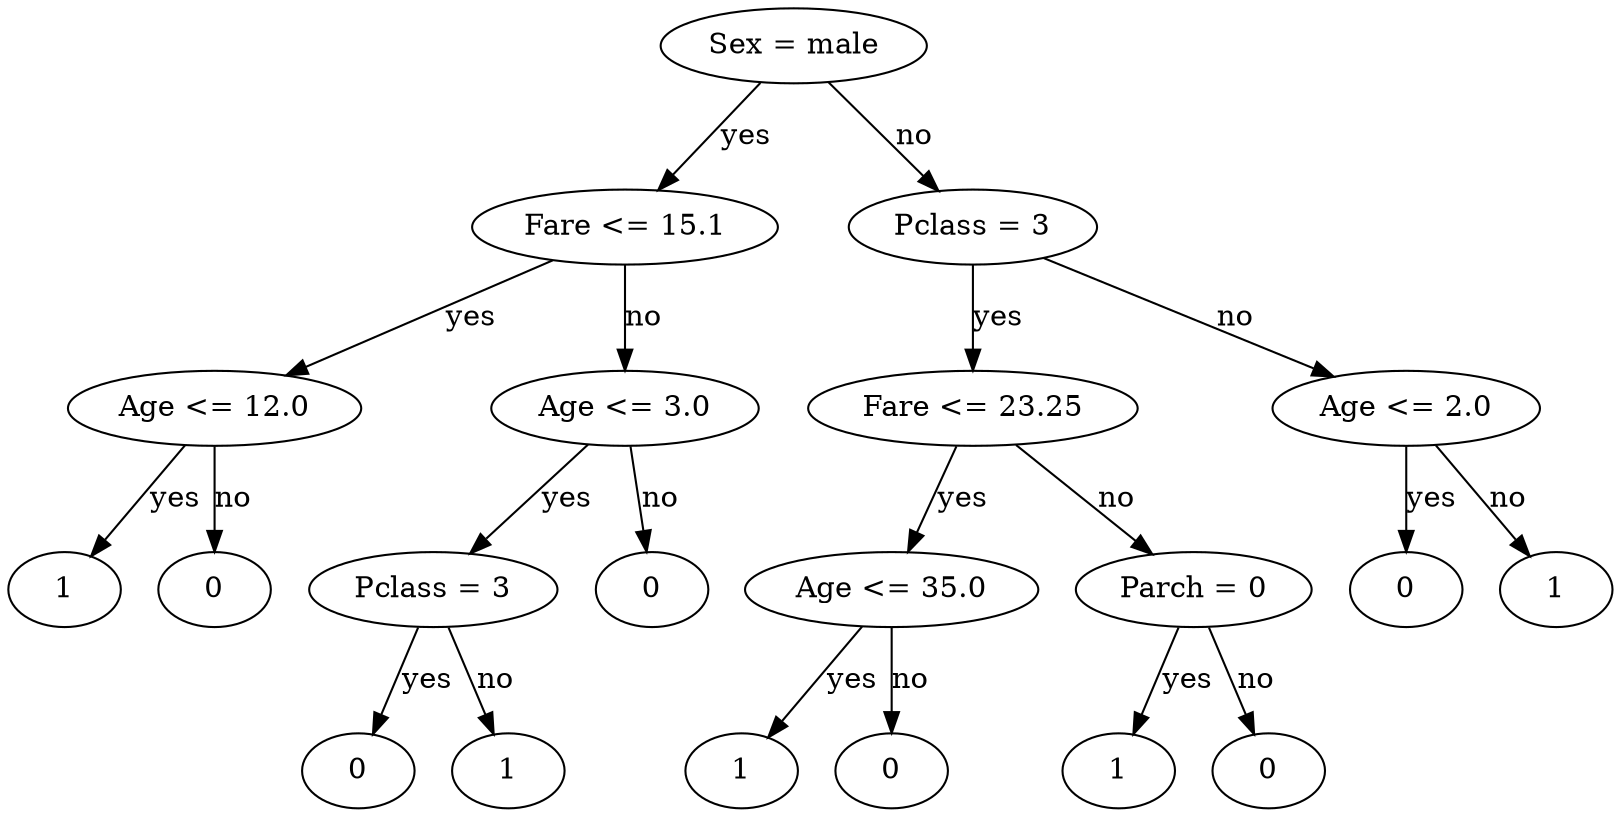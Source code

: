 digraph {
	"Sex = male0" [label="Sex = male"]
	"Fare <= 15.11" [label="Fare <= 15.1"]
	"Age <= 12.02" [label="Age <= 12.0"]
	31 [label=1]
	"Age <= 12.02" -> 31 [label=yes]
	40 [label=0]
	"Age <= 12.02" -> 40 [label=no]
	"Fare <= 15.11" -> "Age <= 12.02" [label=yes]
	"Age <= 3.05" [label="Age <= 3.0"]
	"Pclass = 36" [label="Pclass = 3"]
	70 [label=0]
	"Pclass = 36" -> 70 [label=yes]
	81 [label=1]
	"Pclass = 36" -> 81 [label=no]
	"Age <= 3.05" -> "Pclass = 36" [label=yes]
	90 [label=0]
	"Age <= 3.05" -> 90 [label=no]
	"Fare <= 15.11" -> "Age <= 3.05" [label=no]
	"Sex = male0" -> "Fare <= 15.11" [label=yes]
	"Pclass = 310" [label="Pclass = 3"]
	"Fare <= 23.2511" [label="Fare <= 23.25"]
	"Age <= 35.012" [label="Age <= 35.0"]
	131 [label=1]
	"Age <= 35.012" -> 131 [label=yes]
	140 [label=0]
	"Age <= 35.012" -> 140 [label=no]
	"Fare <= 23.2511" -> "Age <= 35.012" [label=yes]
	"Parch = 015" [label="Parch = 0"]
	161 [label=1]
	"Parch = 015" -> 161 [label=yes]
	170 [label=0]
	"Parch = 015" -> 170 [label=no]
	"Fare <= 23.2511" -> "Parch = 015" [label=no]
	"Pclass = 310" -> "Fare <= 23.2511" [label=yes]
	"Age <= 2.018" [label="Age <= 2.0"]
	190 [label=0]
	"Age <= 2.018" -> 190 [label=yes]
	201 [label=1]
	"Age <= 2.018" -> 201 [label=no]
	"Pclass = 310" -> "Age <= 2.018" [label=no]
	"Sex = male0" -> "Pclass = 310" [label=no]
}
